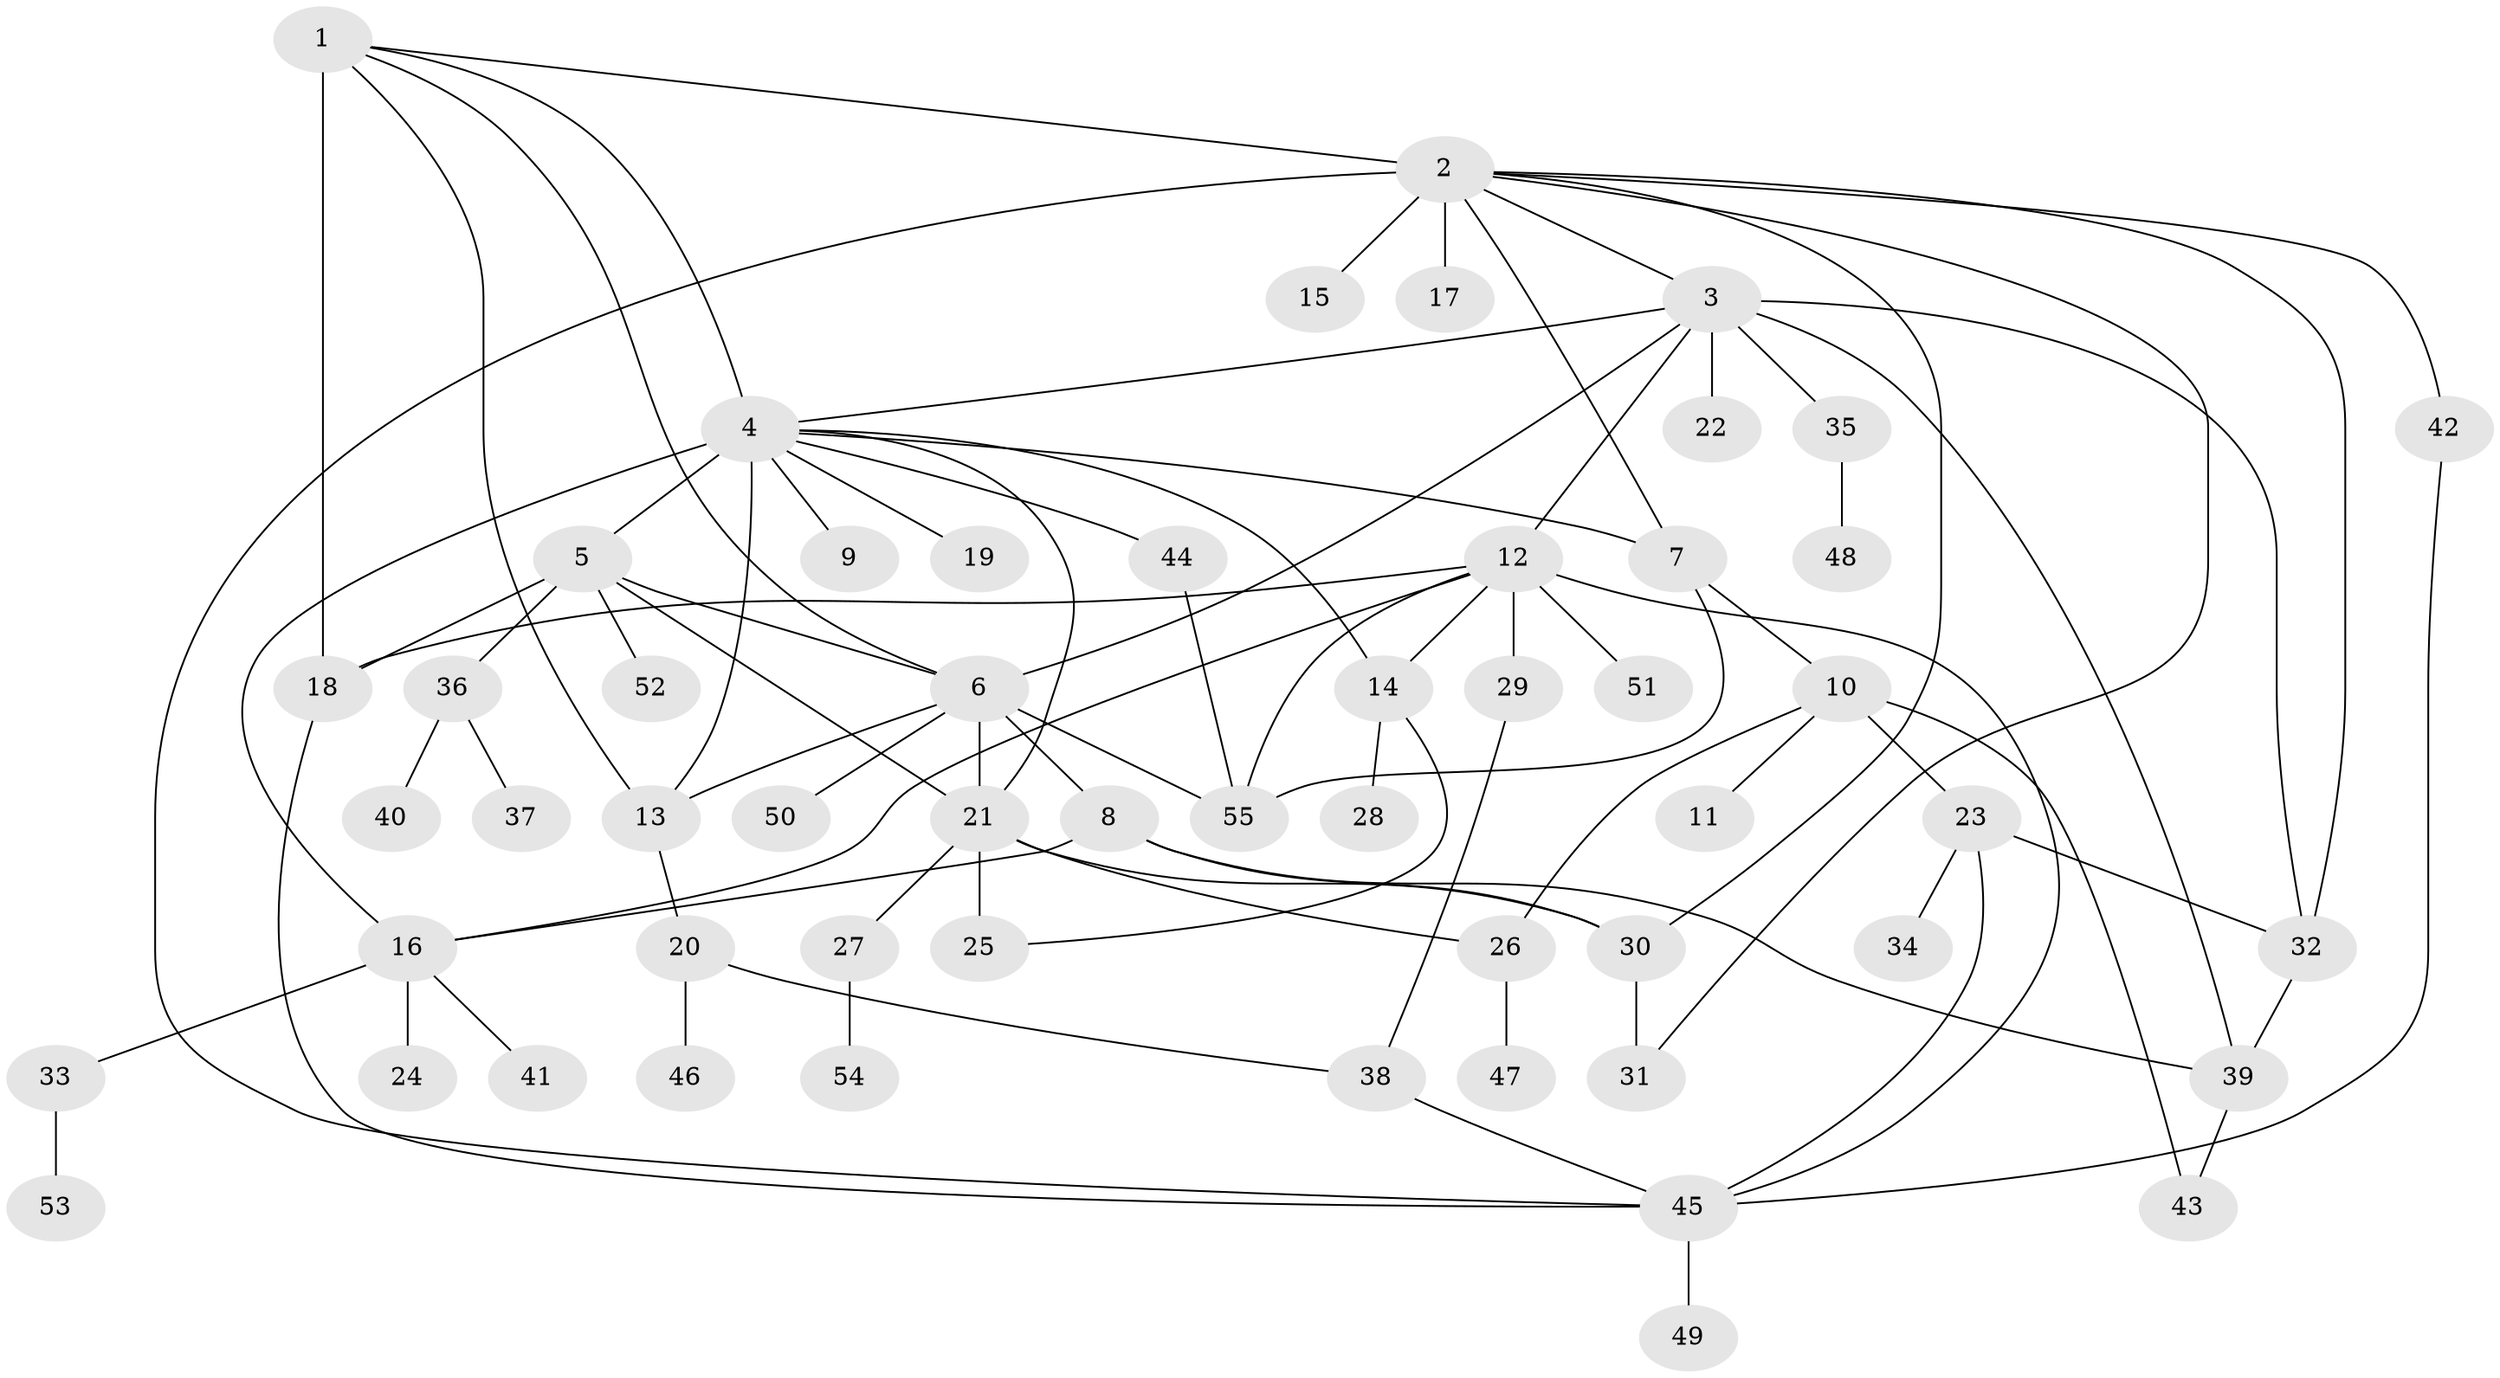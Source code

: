 // original degree distribution, {12: 0.014925373134328358, 15: 0.007462686567164179, 13: 0.007462686567164179, 20: 0.007462686567164179, 8: 0.022388059701492536, 4: 0.05970149253731343, 2: 0.20149253731343283, 1: 0.5373134328358209, 10: 0.022388059701492536, 3: 0.09701492537313433, 5: 0.022388059701492536}
// Generated by graph-tools (version 1.1) at 2025/50/03/04/25 22:50:14]
// undirected, 55 vertices, 86 edges
graph export_dot {
  node [color=gray90,style=filled];
  1;
  2;
  3;
  4;
  5;
  6;
  7;
  8;
  9;
  10;
  11;
  12;
  13;
  14;
  15;
  16;
  17;
  18;
  19;
  20;
  21;
  22;
  23;
  24;
  25;
  26;
  27;
  28;
  29;
  30;
  31;
  32;
  33;
  34;
  35;
  36;
  37;
  38;
  39;
  40;
  41;
  42;
  43;
  44;
  45;
  46;
  47;
  48;
  49;
  50;
  51;
  52;
  53;
  54;
  55;
  1 -- 2 [weight=1.0];
  1 -- 4 [weight=1.0];
  1 -- 6 [weight=1.0];
  1 -- 13 [weight=1.0];
  1 -- 18 [weight=6.0];
  2 -- 3 [weight=1.0];
  2 -- 7 [weight=1.0];
  2 -- 15 [weight=1.0];
  2 -- 17 [weight=5.0];
  2 -- 30 [weight=1.0];
  2 -- 31 [weight=1.0];
  2 -- 32 [weight=1.0];
  2 -- 42 [weight=1.0];
  2 -- 45 [weight=1.0];
  3 -- 4 [weight=1.0];
  3 -- 6 [weight=1.0];
  3 -- 12 [weight=1.0];
  3 -- 22 [weight=5.0];
  3 -- 32 [weight=1.0];
  3 -- 35 [weight=1.0];
  3 -- 39 [weight=1.0];
  4 -- 5 [weight=1.0];
  4 -- 7 [weight=1.0];
  4 -- 9 [weight=1.0];
  4 -- 13 [weight=7.0];
  4 -- 14 [weight=1.0];
  4 -- 16 [weight=1.0];
  4 -- 19 [weight=1.0];
  4 -- 21 [weight=1.0];
  4 -- 44 [weight=1.0];
  5 -- 6 [weight=1.0];
  5 -- 18 [weight=1.0];
  5 -- 21 [weight=1.0];
  5 -- 36 [weight=1.0];
  5 -- 52 [weight=1.0];
  6 -- 8 [weight=8.0];
  6 -- 13 [weight=1.0];
  6 -- 21 [weight=1.0];
  6 -- 50 [weight=1.0];
  6 -- 55 [weight=1.0];
  7 -- 10 [weight=1.0];
  7 -- 55 [weight=1.0];
  8 -- 16 [weight=1.0];
  8 -- 30 [weight=1.0];
  8 -- 39 [weight=1.0];
  10 -- 11 [weight=2.0];
  10 -- 23 [weight=1.0];
  10 -- 26 [weight=1.0];
  10 -- 43 [weight=1.0];
  12 -- 14 [weight=1.0];
  12 -- 16 [weight=1.0];
  12 -- 18 [weight=1.0];
  12 -- 29 [weight=1.0];
  12 -- 45 [weight=1.0];
  12 -- 51 [weight=2.0];
  12 -- 55 [weight=1.0];
  13 -- 20 [weight=1.0];
  14 -- 25 [weight=1.0];
  14 -- 28 [weight=1.0];
  16 -- 24 [weight=4.0];
  16 -- 33 [weight=1.0];
  16 -- 41 [weight=1.0];
  18 -- 45 [weight=1.0];
  20 -- 38 [weight=1.0];
  20 -- 46 [weight=1.0];
  21 -- 25 [weight=3.0];
  21 -- 26 [weight=1.0];
  21 -- 27 [weight=1.0];
  21 -- 30 [weight=1.0];
  23 -- 32 [weight=1.0];
  23 -- 34 [weight=1.0];
  23 -- 45 [weight=1.0];
  26 -- 47 [weight=1.0];
  27 -- 54 [weight=1.0];
  29 -- 38 [weight=1.0];
  30 -- 31 [weight=2.0];
  32 -- 39 [weight=1.0];
  33 -- 53 [weight=1.0];
  35 -- 48 [weight=1.0];
  36 -- 37 [weight=1.0];
  36 -- 40 [weight=1.0];
  38 -- 45 [weight=1.0];
  39 -- 43 [weight=1.0];
  42 -- 45 [weight=1.0];
  44 -- 55 [weight=1.0];
  45 -- 49 [weight=1.0];
}
